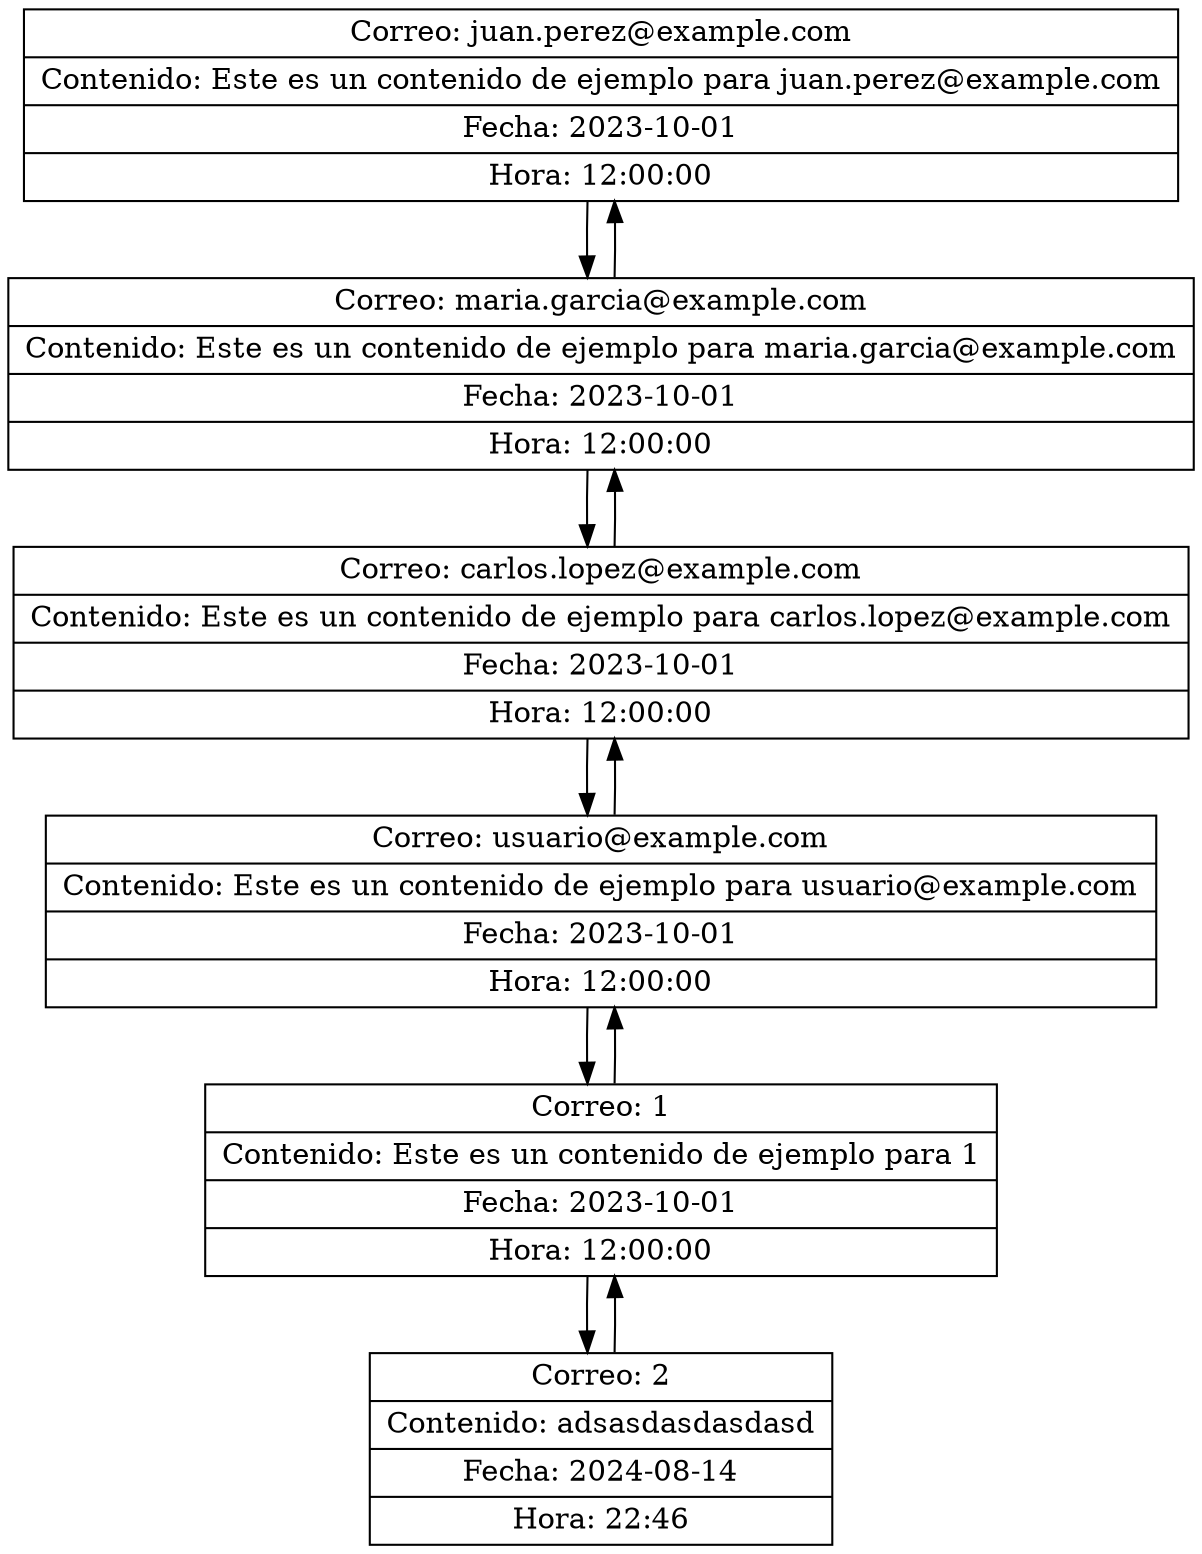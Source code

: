 digraph G {
node [shape=record];
node0 [label="{Correo: juan.perez@example.com | Contenido: Este es un contenido de ejemplo para juan.perez@example.com | Fecha: 2023-10-01 | Hora: 12:00:00}"];
node1 [label="{Correo: maria.garcia@example.com | Contenido: Este es un contenido de ejemplo para maria.garcia@example.com | Fecha: 2023-10-01 | Hora: 12:00:00}"];
node2 [label="{Correo: carlos.lopez@example.com | Contenido: Este es un contenido de ejemplo para carlos.lopez@example.com | Fecha: 2023-10-01 | Hora: 12:00:00}"];
node3 [label="{Correo: usuario@example.com | Contenido: Este es un contenido de ejemplo para usuario@example.com | Fecha: 2023-10-01 | Hora: 12:00:00}"];
node4 [label="{Correo: 1 | Contenido: Este es un contenido de ejemplo para 1 | Fecha: 2023-10-01 | Hora: 12:00:00}"];
node5 [label="{Correo: 2 | Contenido: adsasdasdasdasd | Fecha: 2024-08-14 | Hora: 22:46}"];
node0 -> node1;
node1 -> node0;
node1 -> node2;
node2 -> node1;
node2 -> node3;
node3 -> node2;
node3 -> node4;
node4 -> node3;
node4 -> node5;
node5 -> node4;
}
